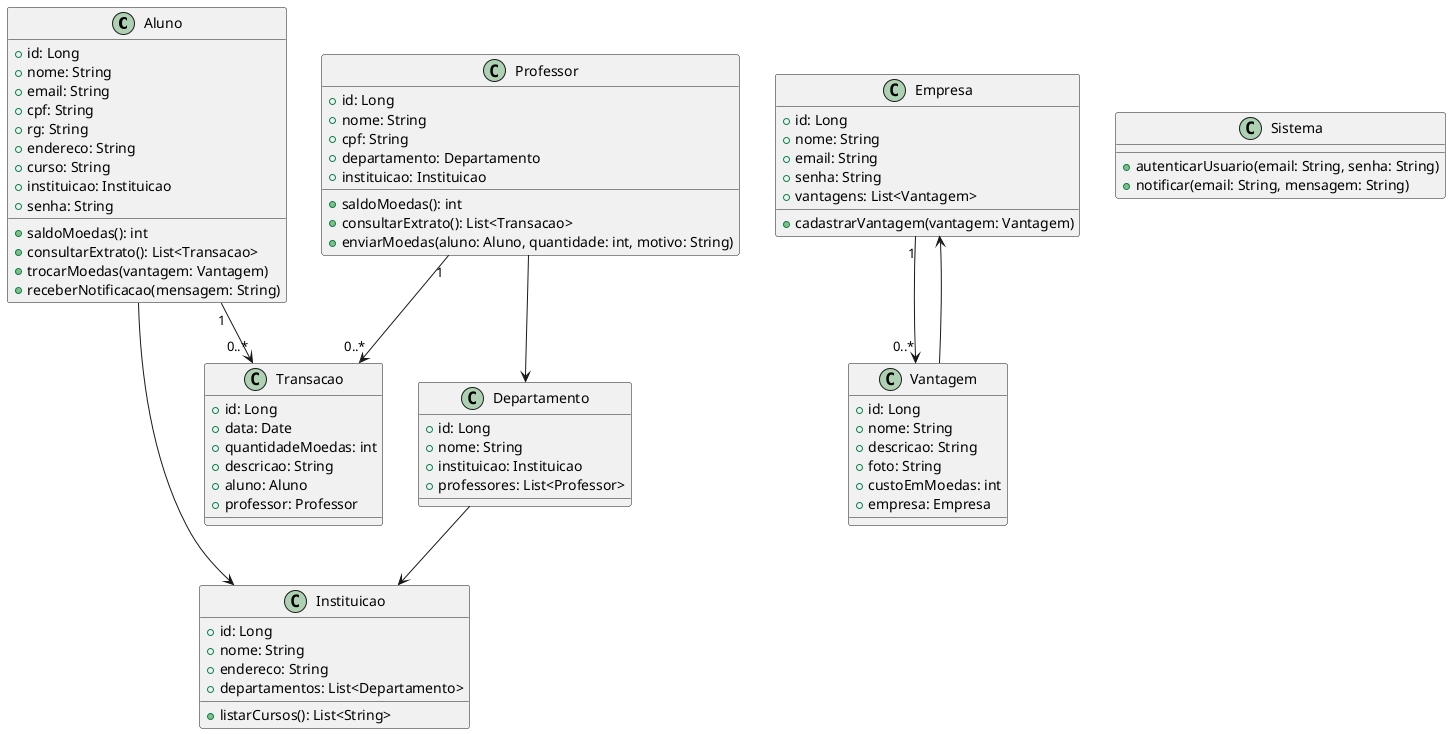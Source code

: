 @startuml

class Aluno {
  +id: Long
  +nome: String
  +email: String
  +cpf: String
  +rg: String
  +endereco: String
  +curso: String
  +instituicao: Instituicao
  +senha: String
  +saldoMoedas(): int
  +consultarExtrato(): List<Transacao>
  +trocarMoedas(vantagem: Vantagem)
  +receberNotificacao(mensagem: String)
}

class Professor {
  +id: Long
  +nome: String
  +cpf: String
  +departamento: Departamento
  +instituicao: Instituicao
  +saldoMoedas(): int
  +consultarExtrato(): List<Transacao>
  +enviarMoedas(aluno: Aluno, quantidade: int, motivo: String)
}

class Instituicao {
  +id: Long
  +nome: String
  +endereco: String
  +listarCursos(): List<String>
  +departamentos: List<Departamento>
}

class Departamento {
  +id: Long
  +nome: String
  +instituicao: Instituicao
  +professores: List<Professor>
}

class Empresa {
  +id: Long
  +nome: String
  +email: String
  +senha: String
  +vantagens: List<Vantagem>
  +cadastrarVantagem(vantagem: Vantagem)
}

class Vantagem {
  +id: Long
  +nome: String
  +descricao: String
  +foto: String
  +custoEmMoedas: int
  +empresa: Empresa
}

class Transacao {
  +id: Long
  +data: Date
  +quantidadeMoedas: int
  +descricao: String
  +aluno: Aluno
  +professor: Professor
}

class Sistema {
  +autenticarUsuario(email: String, senha: String)
  +notificar(email: String, mensagem: String)
}

Aluno --> Instituicao
Professor --> Departamento
Departamento --> Instituicao
Professor "1" --> "0..*" Transacao
Aluno "1" --> "0..*" Transacao
Empresa "1" --> "0..*" Vantagem
Vantagem --> Empresa

@enduml
